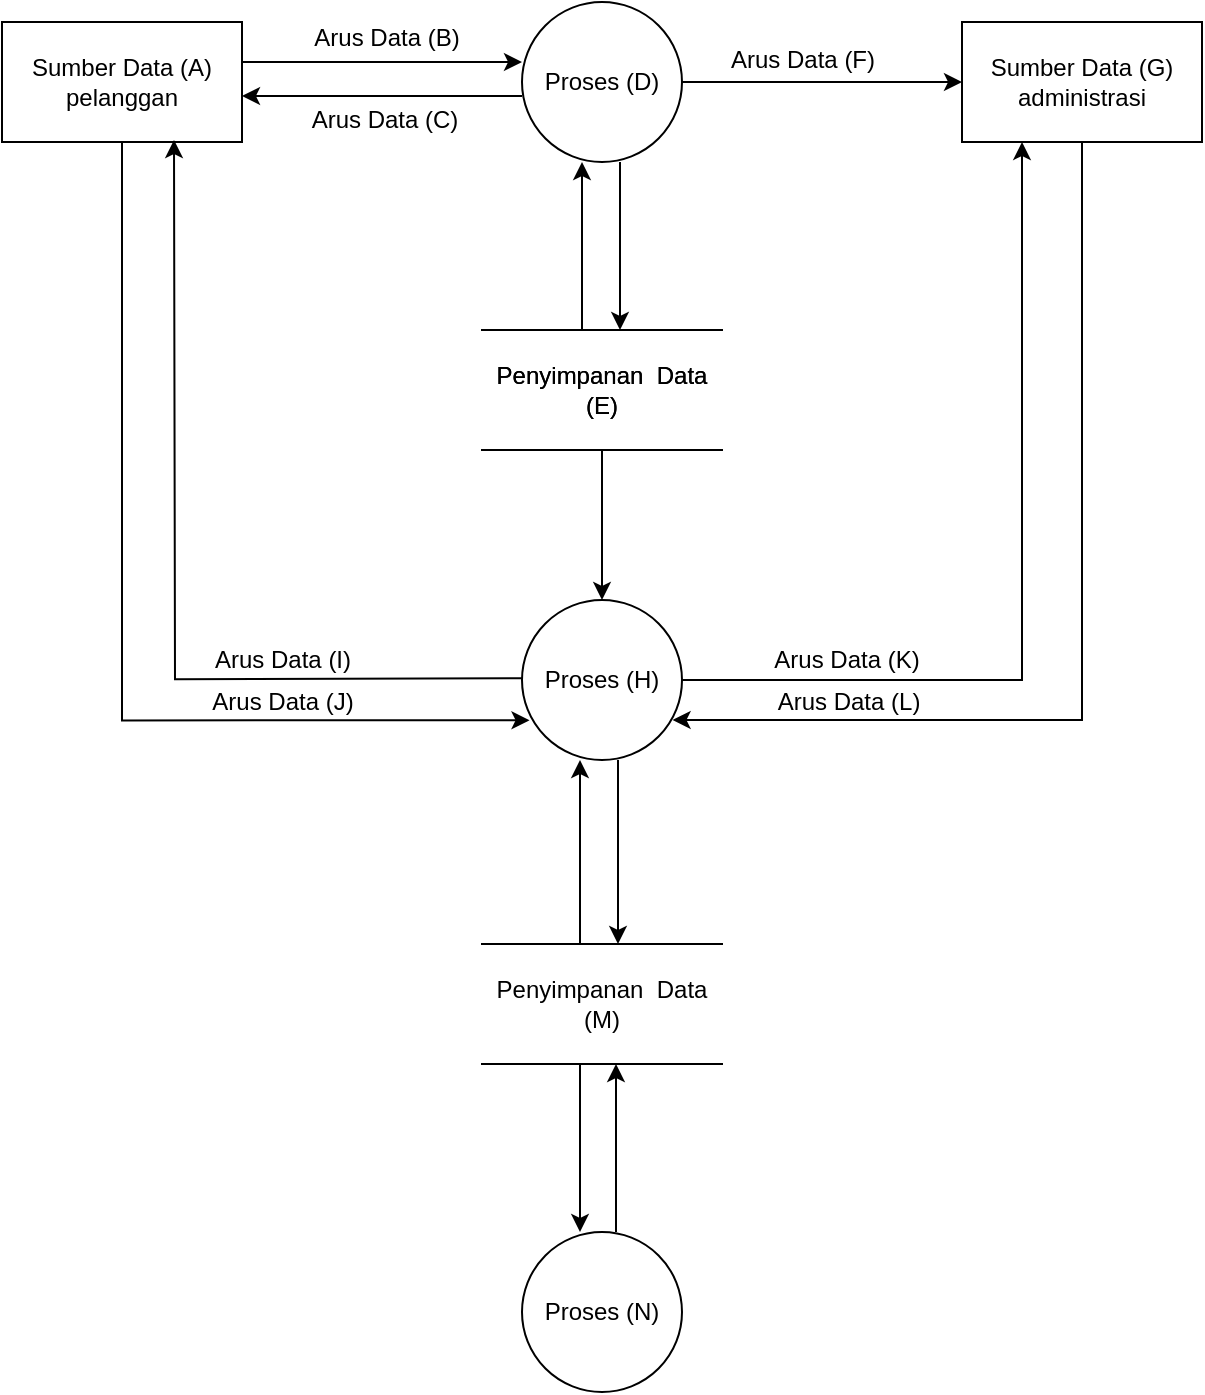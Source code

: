 <mxfile version="17.2.2" type="github">
  <diagram id="kgpKYQtTHZ0yAKxKKP6v" name="Page-1">
    <mxGraphModel dx="884" dy="858" grid="1" gridSize="10" guides="1" tooltips="1" connect="1" arrows="1" fold="1" page="1" pageScale="1" pageWidth="1100" pageHeight="850" math="0" shadow="0">
      <root>
        <mxCell id="0" />
        <mxCell id="1" parent="0" />
        <mxCell id="Jinud9rGnBVDsygdzhPH-4" value="" style="edgeStyle=orthogonalEdgeStyle;rounded=0;orthogonalLoop=1;jettySize=auto;html=1;entryX=0;entryY=0.5;entryDx=0;entryDy=0;" edge="1" parent="1">
          <mxGeometry relative="1" as="geometry">
            <mxPoint x="190" y="75" as="sourcePoint" />
            <mxPoint x="330" y="75" as="targetPoint" />
          </mxGeometry>
        </mxCell>
        <mxCell id="Jinud9rGnBVDsygdzhPH-28" style="edgeStyle=orthogonalEdgeStyle;rounded=0;orthogonalLoop=1;jettySize=auto;html=1;entryX=0.047;entryY=0.752;entryDx=0;entryDy=0;entryPerimeter=0;" edge="1" parent="1" source="Jinud9rGnBVDsygdzhPH-1" target="Jinud9rGnBVDsygdzhPH-19">
          <mxGeometry relative="1" as="geometry">
            <mxPoint x="120" y="125" as="sourcePoint" />
            <mxPoint x="330" y="404" as="targetPoint" />
            <Array as="points">
              <mxPoint x="130" y="404" />
            </Array>
          </mxGeometry>
        </mxCell>
        <mxCell id="Jinud9rGnBVDsygdzhPH-1" value="Sumber Data (A)&lt;br&gt;pelanggan" style="rounded=0;whiteSpace=wrap;html=1;" vertex="1" parent="1">
          <mxGeometry x="70" y="55" width="120" height="60" as="geometry" />
        </mxCell>
        <mxCell id="Jinud9rGnBVDsygdzhPH-17" style="edgeStyle=orthogonalEdgeStyle;rounded=0;orthogonalLoop=1;jettySize=auto;html=1;entryX=1;entryY=0.5;entryDx=0;entryDy=0;" edge="1" parent="1">
          <mxGeometry relative="1" as="geometry">
            <mxPoint x="330" y="92" as="sourcePoint" />
            <mxPoint x="190" y="92" as="targetPoint" />
          </mxGeometry>
        </mxCell>
        <mxCell id="Jinud9rGnBVDsygdzhPH-21" style="edgeStyle=orthogonalEdgeStyle;rounded=0;orthogonalLoop=1;jettySize=auto;html=1;entryX=0;entryY=0.5;entryDx=0;entryDy=0;" edge="1" parent="1" source="Jinud9rGnBVDsygdzhPH-2" target="Jinud9rGnBVDsygdzhPH-20">
          <mxGeometry relative="1" as="geometry" />
        </mxCell>
        <mxCell id="Jinud9rGnBVDsygdzhPH-23" style="edgeStyle=orthogonalEdgeStyle;rounded=0;orthogonalLoop=1;jettySize=auto;html=1;entryX=0.5;entryY=0;entryDx=0;entryDy=0;" edge="1" parent="1">
          <mxGeometry relative="1" as="geometry">
            <mxPoint x="379" y="125" as="sourcePoint" />
            <mxPoint x="379" y="209" as="targetPoint" />
          </mxGeometry>
        </mxCell>
        <mxCell id="Jinud9rGnBVDsygdzhPH-2" value="Proses (D)" style="ellipse;whiteSpace=wrap;html=1;aspect=fixed;" vertex="1" parent="1">
          <mxGeometry x="330" y="45" width="80" height="80" as="geometry" />
        </mxCell>
        <mxCell id="Jinud9rGnBVDsygdzhPH-6" value="Arus Data (B)" style="text;html=1;align=center;verticalAlign=middle;resizable=0;points=[];autosize=1;strokeColor=none;fillColor=none;" vertex="1" parent="1">
          <mxGeometry x="217" y="53" width="90" height="20" as="geometry" />
        </mxCell>
        <mxCell id="Jinud9rGnBVDsygdzhPH-24" style="edgeStyle=orthogonalEdgeStyle;rounded=0;orthogonalLoop=1;jettySize=auto;html=1;entryX=0.5;entryY=1;entryDx=0;entryDy=0;" edge="1" parent="1">
          <mxGeometry relative="1" as="geometry">
            <mxPoint x="360" y="209" as="sourcePoint" />
            <mxPoint x="360" y="125" as="targetPoint" />
          </mxGeometry>
        </mxCell>
        <mxCell id="Jinud9rGnBVDsygdzhPH-25" value="" style="edgeStyle=orthogonalEdgeStyle;rounded=0;orthogonalLoop=1;jettySize=auto;html=1;" edge="1" parent="1" source="Jinud9rGnBVDsygdzhPH-7" target="Jinud9rGnBVDsygdzhPH-19">
          <mxGeometry relative="1" as="geometry" />
        </mxCell>
        <mxCell id="Jinud9rGnBVDsygdzhPH-7" value="Penyimpanan&amp;nbsp; Data (E)" style="shape=partialRectangle;whiteSpace=wrap;html=1;left=0;right=0;fillColor=none;" vertex="1" parent="1">
          <mxGeometry x="310" y="209" width="120" height="60" as="geometry" />
        </mxCell>
        <mxCell id="Jinud9rGnBVDsygdzhPH-18" value="Arus Data (C)" style="text;html=1;align=center;verticalAlign=middle;resizable=0;points=[];autosize=1;strokeColor=none;fillColor=none;" vertex="1" parent="1">
          <mxGeometry x="216" y="94" width="90" height="20" as="geometry" />
        </mxCell>
        <mxCell id="Jinud9rGnBVDsygdzhPH-26" style="edgeStyle=orthogonalEdgeStyle;rounded=0;orthogonalLoop=1;jettySize=auto;html=1;entryX=0.5;entryY=1;entryDx=0;entryDy=0;" edge="1" parent="1">
          <mxGeometry relative="1" as="geometry">
            <mxPoint x="356.0" y="383.067" as="sourcePoint" />
            <mxPoint x="156" y="114" as="targetPoint" />
          </mxGeometry>
        </mxCell>
        <mxCell id="Jinud9rGnBVDsygdzhPH-30" style="edgeStyle=orthogonalEdgeStyle;rounded=0;orthogonalLoop=1;jettySize=auto;html=1;entryX=0.25;entryY=1;entryDx=0;entryDy=0;" edge="1" parent="1" source="Jinud9rGnBVDsygdzhPH-19" target="Jinud9rGnBVDsygdzhPH-20">
          <mxGeometry relative="1" as="geometry" />
        </mxCell>
        <mxCell id="Jinud9rGnBVDsygdzhPH-37" style="edgeStyle=orthogonalEdgeStyle;rounded=0;orthogonalLoop=1;jettySize=auto;html=1;" edge="1" parent="1" target="Jinud9rGnBVDsygdzhPH-35">
          <mxGeometry relative="1" as="geometry">
            <mxPoint x="378.0" y="524" as="targetPoint" />
            <mxPoint x="378.0" y="424" as="sourcePoint" />
            <Array as="points">
              <mxPoint x="378" y="494" />
              <mxPoint x="378" y="494" />
            </Array>
          </mxGeometry>
        </mxCell>
        <mxCell id="Jinud9rGnBVDsygdzhPH-19" value="Proses (H)" style="ellipse;whiteSpace=wrap;html=1;aspect=fixed;" vertex="1" parent="1">
          <mxGeometry x="330" y="344" width="80" height="80" as="geometry" />
        </mxCell>
        <mxCell id="Jinud9rGnBVDsygdzhPH-31" style="edgeStyle=orthogonalEdgeStyle;rounded=0;orthogonalLoop=1;jettySize=auto;html=1;entryX=0.941;entryY=0.75;entryDx=0;entryDy=0;entryPerimeter=0;" edge="1" parent="1" source="Jinud9rGnBVDsygdzhPH-20" target="Jinud9rGnBVDsygdzhPH-19">
          <mxGeometry relative="1" as="geometry">
            <Array as="points">
              <mxPoint x="610" y="404" />
            </Array>
          </mxGeometry>
        </mxCell>
        <mxCell id="Jinud9rGnBVDsygdzhPH-20" value="Sumber Data (G)&lt;br&gt;administrasi" style="rounded=0;whiteSpace=wrap;html=1;" vertex="1" parent="1">
          <mxGeometry x="550" y="55" width="120" height="60" as="geometry" />
        </mxCell>
        <mxCell id="Jinud9rGnBVDsygdzhPH-22" value="Arus Data (F)" style="text;html=1;align=center;verticalAlign=middle;resizable=0;points=[];autosize=1;strokeColor=none;fillColor=none;" vertex="1" parent="1">
          <mxGeometry x="425" y="64" width="90" height="20" as="geometry" />
        </mxCell>
        <mxCell id="Jinud9rGnBVDsygdzhPH-27" value="Arus Data (I)" style="text;html=1;align=center;verticalAlign=middle;resizable=0;points=[];autosize=1;strokeColor=none;fillColor=none;" vertex="1" parent="1">
          <mxGeometry x="170" y="364" width="80" height="20" as="geometry" />
        </mxCell>
        <mxCell id="Jinud9rGnBVDsygdzhPH-29" value="Arus Data (J)" style="text;html=1;align=center;verticalAlign=middle;resizable=0;points=[];autosize=1;strokeColor=none;fillColor=none;" vertex="1" parent="1">
          <mxGeometry x="165" y="385" width="90" height="20" as="geometry" />
        </mxCell>
        <mxCell id="Jinud9rGnBVDsygdzhPH-32" value="Arus Data (K)" style="text;html=1;align=center;verticalAlign=middle;resizable=0;points=[];autosize=1;strokeColor=none;fillColor=none;" vertex="1" parent="1">
          <mxGeometry x="447" y="364" width="90" height="20" as="geometry" />
        </mxCell>
        <mxCell id="Jinud9rGnBVDsygdzhPH-33" value="Arus Data (L)" style="text;html=1;align=center;verticalAlign=middle;resizable=0;points=[];autosize=1;strokeColor=none;fillColor=none;" vertex="1" parent="1">
          <mxGeometry x="448" y="385" width="90" height="20" as="geometry" />
        </mxCell>
        <mxCell id="Jinud9rGnBVDsygdzhPH-34" value="Penyimpanan&amp;nbsp; Data (E)" style="shape=partialRectangle;whiteSpace=wrap;html=1;left=0;right=0;fillColor=none;" vertex="1" parent="1">
          <mxGeometry x="310" y="209" width="120" height="60" as="geometry" />
        </mxCell>
        <mxCell id="Jinud9rGnBVDsygdzhPH-36" style="edgeStyle=orthogonalEdgeStyle;rounded=0;orthogonalLoop=1;jettySize=auto;html=1;entryX=0.5;entryY=1;entryDx=0;entryDy=0;" edge="1" parent="1">
          <mxGeometry relative="1" as="geometry">
            <mxPoint x="359.0" y="516" as="sourcePoint" />
            <mxPoint x="359.0" y="424" as="targetPoint" />
          </mxGeometry>
        </mxCell>
        <mxCell id="Jinud9rGnBVDsygdzhPH-40" style="edgeStyle=orthogonalEdgeStyle;rounded=0;orthogonalLoop=1;jettySize=auto;html=1;entryX=0.5;entryY=0;entryDx=0;entryDy=0;" edge="1" parent="1">
          <mxGeometry relative="1" as="geometry">
            <mxPoint x="359" y="576" as="sourcePoint" />
            <mxPoint x="359" y="660.0" as="targetPoint" />
          </mxGeometry>
        </mxCell>
        <mxCell id="Jinud9rGnBVDsygdzhPH-35" value="Penyimpanan&amp;nbsp; Data (M)" style="shape=partialRectangle;whiteSpace=wrap;html=1;left=0;right=0;fillColor=none;" vertex="1" parent="1">
          <mxGeometry x="310" y="516" width="120" height="60" as="geometry" />
        </mxCell>
        <mxCell id="Jinud9rGnBVDsygdzhPH-39" style="edgeStyle=orthogonalEdgeStyle;rounded=0;orthogonalLoop=1;jettySize=auto;html=1;entryX=0.5;entryY=1;entryDx=0;entryDy=0;" edge="1" parent="1">
          <mxGeometry relative="1" as="geometry">
            <mxPoint x="377" y="660.0" as="sourcePoint" />
            <mxPoint x="377" y="576" as="targetPoint" />
          </mxGeometry>
        </mxCell>
        <mxCell id="Jinud9rGnBVDsygdzhPH-38" value="Proses (N)" style="ellipse;whiteSpace=wrap;html=1;aspect=fixed;" vertex="1" parent="1">
          <mxGeometry x="330" y="660" width="80" height="80" as="geometry" />
        </mxCell>
      </root>
    </mxGraphModel>
  </diagram>
</mxfile>

